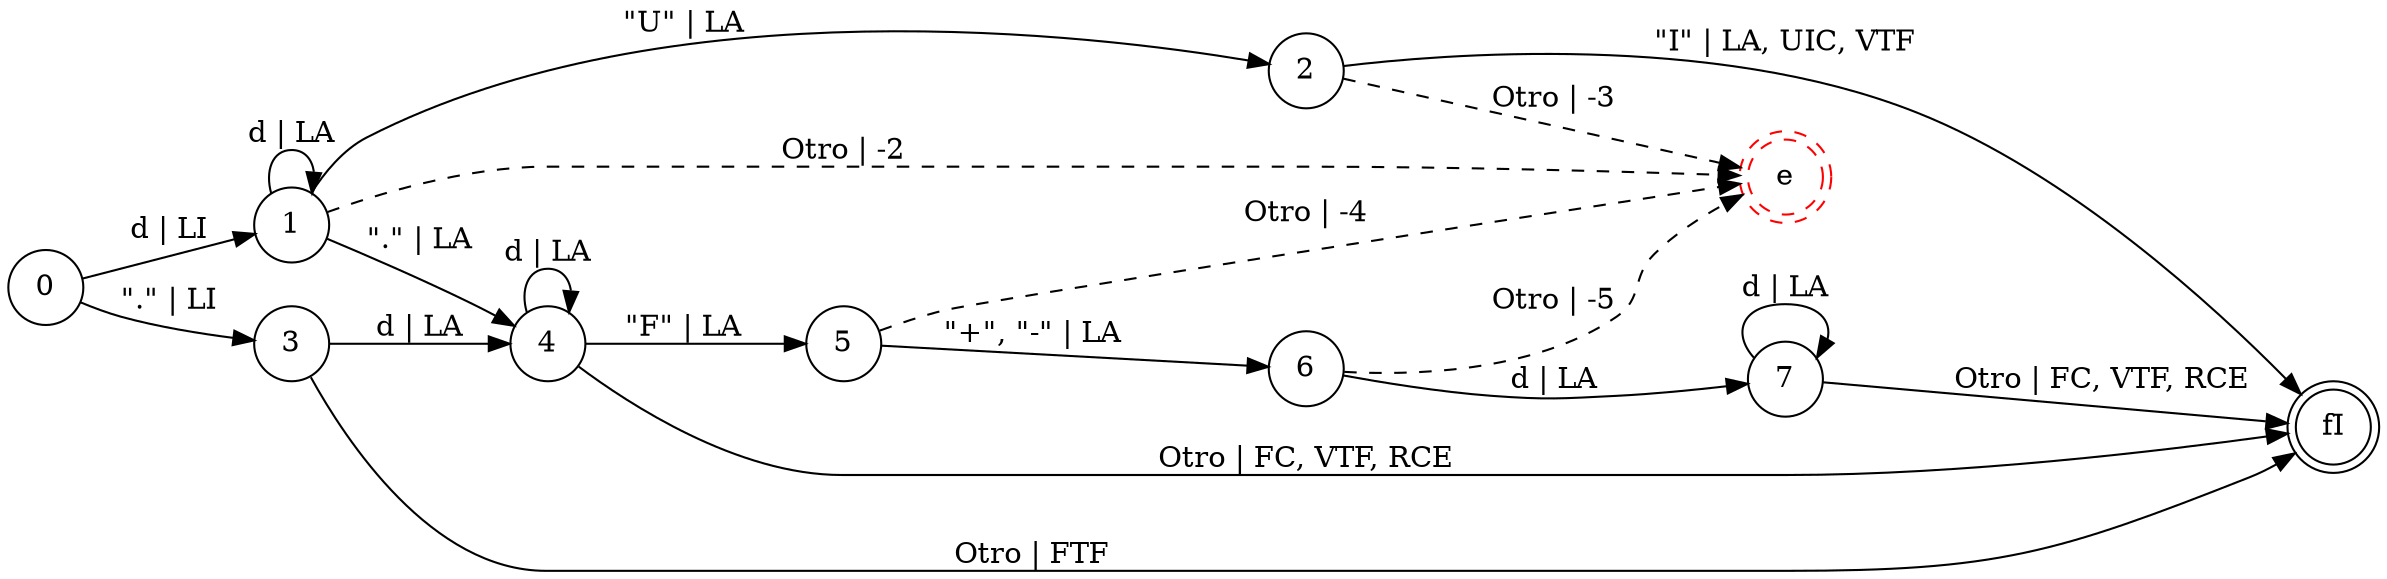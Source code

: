 digraph DFA {
    rankdir = LR;
    node [shape = circle;];
    fI [shape = doublecircle;];
    eN [shape = doublecircle;style = dashed;color = red;label = "e";];
    
    0 -> 1 [label = "d | LI";];
    0 -> 3 [label = "\".\" | LI";];
    1 -> 1 [label = "d | LA";];
    1 -> 2 [label = "\"U\" | LA";];
    1 -> 4 [label = "\".\" | LA";];
    1 -> eN [label = "Otro | -2"; style = dashed;];
    2 -> eN [label = "Otro | -3"; style = dashed;];
    2 -> fI [label = "\"I\" | LA, UIC, VTF";];
    3 -> 4 [label = "d | LA";];
    3 -> fI [label = "Otro | FTF";];
    4 -> 4 [label = "d | LA";];
    4 -> fI [label = "Otro | FC, VTF, RCE";];
    4 -> 5 [label = "\"F\" | LA";];
    5 -> 6 [label = "\"+\", \"-\" | LA";];
    5 -> eN [label = "Otro | -4"; style = dashed;];
    6 -> 7 [label = "d | LA";];
    6 -> eN [label = "Otro | -5"; style = dashed;];
    7 -> 7 [label = "d | LA";];
    7 -> fI [label = "Otro | FC, VTF, RCE";];
}